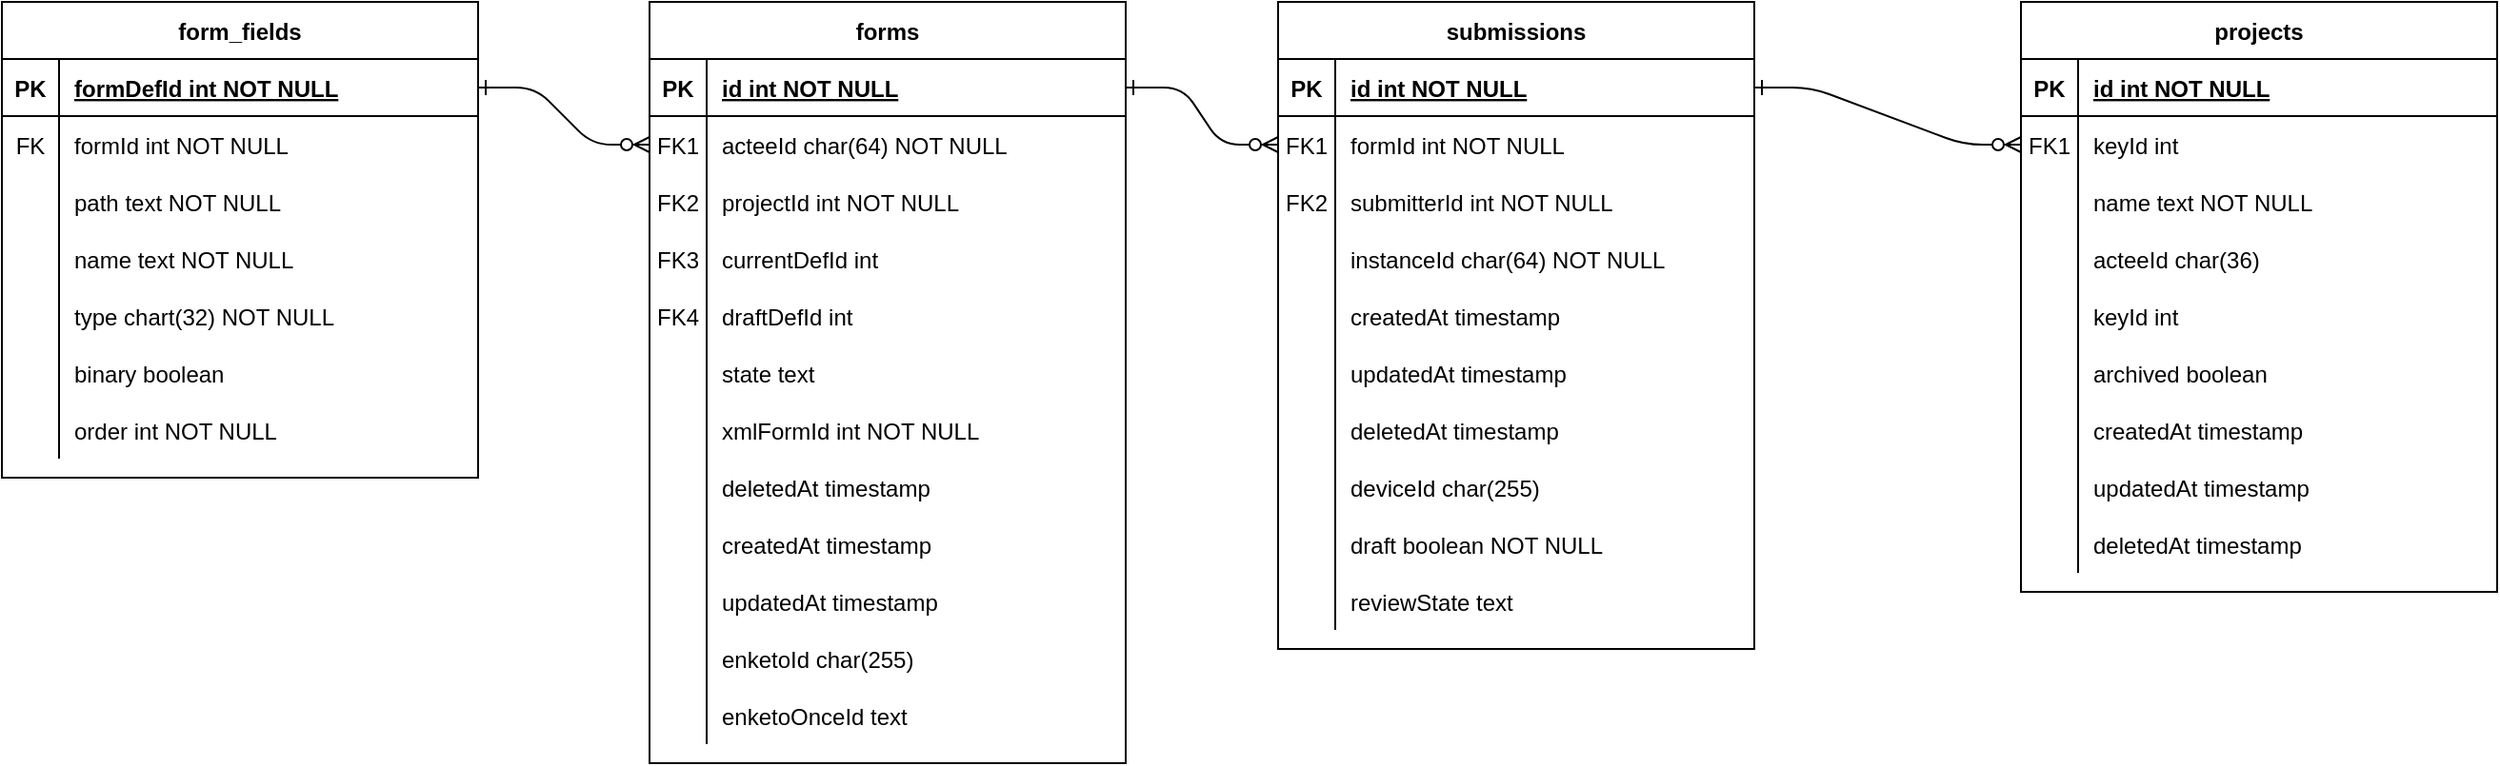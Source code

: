 <mxfile version="15.2.7" type="device"><diagram id="R2lEEEUBdFMjLlhIrx00" name="Page-1"><mxGraphModel dx="2272" dy="805" grid="1" gridSize="10" guides="1" tooltips="1" connect="1" arrows="1" fold="1" page="1" pageScale="1" pageWidth="850" pageHeight="1100" math="0" shadow="0" extFonts="Permanent Marker^https://fonts.googleapis.com/css?family=Permanent+Marker"><root><mxCell id="0"/><mxCell id="1" parent="0"/><mxCell id="C-vyLk0tnHw3VtMMgP7b-1" value="" style="edgeStyle=entityRelationEdgeStyle;endArrow=ERzeroToMany;startArrow=ERone;endFill=1;startFill=0;" parent="1" source="C-vyLk0tnHw3VtMMgP7b-24" target="C-vyLk0tnHw3VtMMgP7b-6" edge="1"><mxGeometry width="100" height="100" relative="1" as="geometry"><mxPoint x="340" y="720" as="sourcePoint"/><mxPoint x="440" y="620" as="targetPoint"/></mxGeometry></mxCell><mxCell id="C-vyLk0tnHw3VtMMgP7b-12" value="" style="edgeStyle=entityRelationEdgeStyle;endArrow=ERzeroToMany;startArrow=ERone;endFill=1;startFill=0;" parent="1" source="C-vyLk0tnHw3VtMMgP7b-3" target="C-vyLk0tnHw3VtMMgP7b-17" edge="1"><mxGeometry width="100" height="100" relative="1" as="geometry"><mxPoint x="400" y="180" as="sourcePoint"/><mxPoint x="460" y="205" as="targetPoint"/></mxGeometry></mxCell><mxCell id="C-vyLk0tnHw3VtMMgP7b-2" value="submissions" style="shape=table;startSize=30;container=1;collapsible=1;childLayout=tableLayout;fixedRows=1;rowLines=0;fontStyle=1;align=center;resizeLast=1;" parent="1" vertex="1"><mxGeometry x="450" y="120" width="250" height="340" as="geometry"/></mxCell><mxCell id="C-vyLk0tnHw3VtMMgP7b-3" value="" style="shape=partialRectangle;collapsible=0;dropTarget=0;pointerEvents=0;fillColor=none;points=[[0,0.5],[1,0.5]];portConstraint=eastwest;top=0;left=0;right=0;bottom=1;" parent="C-vyLk0tnHw3VtMMgP7b-2" vertex="1"><mxGeometry y="30" width="250" height="30" as="geometry"/></mxCell><mxCell id="C-vyLk0tnHw3VtMMgP7b-4" value="PK" style="shape=partialRectangle;overflow=hidden;connectable=0;fillColor=none;top=0;left=0;bottom=0;right=0;fontStyle=1;" parent="C-vyLk0tnHw3VtMMgP7b-3" vertex="1"><mxGeometry width="30" height="30" as="geometry"/></mxCell><mxCell id="C-vyLk0tnHw3VtMMgP7b-5" value="id int NOT NULL " style="shape=partialRectangle;overflow=hidden;connectable=0;fillColor=none;top=0;left=0;bottom=0;right=0;align=left;spacingLeft=6;fontStyle=5;" parent="C-vyLk0tnHw3VtMMgP7b-3" vertex="1"><mxGeometry x="30" width="220" height="30" as="geometry"/></mxCell><mxCell id="C-vyLk0tnHw3VtMMgP7b-6" value="" style="shape=partialRectangle;collapsible=0;dropTarget=0;pointerEvents=0;fillColor=none;points=[[0,0.5],[1,0.5]];portConstraint=eastwest;top=0;left=0;right=0;bottom=0;" parent="C-vyLk0tnHw3VtMMgP7b-2" vertex="1"><mxGeometry y="60" width="250" height="30" as="geometry"/></mxCell><mxCell id="C-vyLk0tnHw3VtMMgP7b-7" value="FK1" style="shape=partialRectangle;overflow=hidden;connectable=0;fillColor=none;top=0;left=0;bottom=0;right=0;" parent="C-vyLk0tnHw3VtMMgP7b-6" vertex="1"><mxGeometry width="30" height="30" as="geometry"/></mxCell><mxCell id="C-vyLk0tnHw3VtMMgP7b-8" value="formId int NOT NULL" style="shape=partialRectangle;overflow=hidden;connectable=0;fillColor=none;top=0;left=0;bottom=0;right=0;align=left;spacingLeft=6;" parent="C-vyLk0tnHw3VtMMgP7b-6" vertex="1"><mxGeometry x="30" width="220" height="30" as="geometry"/></mxCell><mxCell id="C-vyLk0tnHw3VtMMgP7b-9" value="" style="shape=partialRectangle;collapsible=0;dropTarget=0;pointerEvents=0;fillColor=none;points=[[0,0.5],[1,0.5]];portConstraint=eastwest;top=0;left=0;right=0;bottom=0;" parent="C-vyLk0tnHw3VtMMgP7b-2" vertex="1"><mxGeometry y="90" width="250" height="30" as="geometry"/></mxCell><mxCell id="C-vyLk0tnHw3VtMMgP7b-10" value="FK2" style="shape=partialRectangle;overflow=hidden;connectable=0;fillColor=none;top=0;left=0;bottom=0;right=0;" parent="C-vyLk0tnHw3VtMMgP7b-9" vertex="1"><mxGeometry width="30" height="30" as="geometry"/></mxCell><mxCell id="C-vyLk0tnHw3VtMMgP7b-11" value="submitterId int NOT NULL" style="shape=partialRectangle;overflow=hidden;connectable=0;fillColor=none;top=0;left=0;bottom=0;right=0;align=left;spacingLeft=6;" parent="C-vyLk0tnHw3VtMMgP7b-9" vertex="1"><mxGeometry x="30" width="220" height="30" as="geometry"/></mxCell><mxCell id="kiX-QE92mCOq05nBkpfB-63" value="" style="shape=partialRectangle;collapsible=0;dropTarget=0;pointerEvents=0;fillColor=none;points=[[0,0.5],[1,0.5]];portConstraint=eastwest;top=0;left=0;right=0;bottom=0;" vertex="1" parent="C-vyLk0tnHw3VtMMgP7b-2"><mxGeometry y="120" width="250" height="30" as="geometry"/></mxCell><mxCell id="kiX-QE92mCOq05nBkpfB-64" value="" style="shape=partialRectangle;overflow=hidden;connectable=0;fillColor=none;top=0;left=0;bottom=0;right=0;" vertex="1" parent="kiX-QE92mCOq05nBkpfB-63"><mxGeometry width="30" height="30" as="geometry"/></mxCell><mxCell id="kiX-QE92mCOq05nBkpfB-65" value="instanceId char(64) NOT NULL" style="shape=partialRectangle;overflow=hidden;connectable=0;fillColor=none;top=0;left=0;bottom=0;right=0;align=left;spacingLeft=6;" vertex="1" parent="kiX-QE92mCOq05nBkpfB-63"><mxGeometry x="30" width="220" height="30" as="geometry"/></mxCell><mxCell id="kiX-QE92mCOq05nBkpfB-66" value="" style="shape=partialRectangle;collapsible=0;dropTarget=0;pointerEvents=0;fillColor=none;points=[[0,0.5],[1,0.5]];portConstraint=eastwest;top=0;left=0;right=0;bottom=0;" vertex="1" parent="C-vyLk0tnHw3VtMMgP7b-2"><mxGeometry y="150" width="250" height="30" as="geometry"/></mxCell><mxCell id="kiX-QE92mCOq05nBkpfB-67" value="" style="shape=partialRectangle;overflow=hidden;connectable=0;fillColor=none;top=0;left=0;bottom=0;right=0;" vertex="1" parent="kiX-QE92mCOq05nBkpfB-66"><mxGeometry width="30" height="30" as="geometry"/></mxCell><mxCell id="kiX-QE92mCOq05nBkpfB-68" value="createdAt timestamp" style="shape=partialRectangle;overflow=hidden;connectable=0;fillColor=none;top=0;left=0;bottom=0;right=0;align=left;spacingLeft=6;" vertex="1" parent="kiX-QE92mCOq05nBkpfB-66"><mxGeometry x="30" width="220" height="30" as="geometry"/></mxCell><mxCell id="kiX-QE92mCOq05nBkpfB-69" value="" style="shape=partialRectangle;collapsible=0;dropTarget=0;pointerEvents=0;fillColor=none;points=[[0,0.5],[1,0.5]];portConstraint=eastwest;top=0;left=0;right=0;bottom=0;" vertex="1" parent="C-vyLk0tnHw3VtMMgP7b-2"><mxGeometry y="180" width="250" height="30" as="geometry"/></mxCell><mxCell id="kiX-QE92mCOq05nBkpfB-70" value="" style="shape=partialRectangle;overflow=hidden;connectable=0;fillColor=none;top=0;left=0;bottom=0;right=0;" vertex="1" parent="kiX-QE92mCOq05nBkpfB-69"><mxGeometry width="30" height="30" as="geometry"/></mxCell><mxCell id="kiX-QE92mCOq05nBkpfB-71" value="updatedAt timestamp" style="shape=partialRectangle;overflow=hidden;connectable=0;fillColor=none;top=0;left=0;bottom=0;right=0;align=left;spacingLeft=6;" vertex="1" parent="kiX-QE92mCOq05nBkpfB-69"><mxGeometry x="30" width="220" height="30" as="geometry"/></mxCell><mxCell id="kiX-QE92mCOq05nBkpfB-72" value="" style="shape=partialRectangle;collapsible=0;dropTarget=0;pointerEvents=0;fillColor=none;points=[[0,0.5],[1,0.5]];portConstraint=eastwest;top=0;left=0;right=0;bottom=0;" vertex="1" parent="C-vyLk0tnHw3VtMMgP7b-2"><mxGeometry y="210" width="250" height="30" as="geometry"/></mxCell><mxCell id="kiX-QE92mCOq05nBkpfB-73" value="" style="shape=partialRectangle;overflow=hidden;connectable=0;fillColor=none;top=0;left=0;bottom=0;right=0;" vertex="1" parent="kiX-QE92mCOq05nBkpfB-72"><mxGeometry width="30" height="30" as="geometry"/></mxCell><mxCell id="kiX-QE92mCOq05nBkpfB-74" value="deletedAt timestamp" style="shape=partialRectangle;overflow=hidden;connectable=0;fillColor=none;top=0;left=0;bottom=0;right=0;align=left;spacingLeft=6;" vertex="1" parent="kiX-QE92mCOq05nBkpfB-72"><mxGeometry x="30" width="220" height="30" as="geometry"/></mxCell><mxCell id="kiX-QE92mCOq05nBkpfB-97" value="" style="shape=partialRectangle;collapsible=0;dropTarget=0;pointerEvents=0;fillColor=none;points=[[0,0.5],[1,0.5]];portConstraint=eastwest;top=0;left=0;right=0;bottom=0;" vertex="1" parent="C-vyLk0tnHw3VtMMgP7b-2"><mxGeometry y="240" width="250" height="30" as="geometry"/></mxCell><mxCell id="kiX-QE92mCOq05nBkpfB-98" value="" style="shape=partialRectangle;overflow=hidden;connectable=0;fillColor=none;top=0;left=0;bottom=0;right=0;" vertex="1" parent="kiX-QE92mCOq05nBkpfB-97"><mxGeometry width="30" height="30" as="geometry"/></mxCell><mxCell id="kiX-QE92mCOq05nBkpfB-99" value="deviceId char(255)" style="shape=partialRectangle;overflow=hidden;connectable=0;fillColor=none;top=0;left=0;bottom=0;right=0;align=left;spacingLeft=6;" vertex="1" parent="kiX-QE92mCOq05nBkpfB-97"><mxGeometry x="30" width="220" height="30" as="geometry"/></mxCell><mxCell id="kiX-QE92mCOq05nBkpfB-100" value="" style="shape=partialRectangle;collapsible=0;dropTarget=0;pointerEvents=0;fillColor=none;points=[[0,0.5],[1,0.5]];portConstraint=eastwest;top=0;left=0;right=0;bottom=0;" vertex="1" parent="C-vyLk0tnHw3VtMMgP7b-2"><mxGeometry y="270" width="250" height="30" as="geometry"/></mxCell><mxCell id="kiX-QE92mCOq05nBkpfB-101" value="" style="shape=partialRectangle;overflow=hidden;connectable=0;fillColor=none;top=0;left=0;bottom=0;right=0;" vertex="1" parent="kiX-QE92mCOq05nBkpfB-100"><mxGeometry width="30" height="30" as="geometry"/></mxCell><mxCell id="kiX-QE92mCOq05nBkpfB-102" value="draft boolean NOT NULL" style="shape=partialRectangle;overflow=hidden;connectable=0;fillColor=none;top=0;left=0;bottom=0;right=0;align=left;spacingLeft=6;" vertex="1" parent="kiX-QE92mCOq05nBkpfB-100"><mxGeometry x="30" width="220" height="30" as="geometry"/></mxCell><mxCell id="kiX-QE92mCOq05nBkpfB-131" value="" style="shape=partialRectangle;collapsible=0;dropTarget=0;pointerEvents=0;fillColor=none;points=[[0,0.5],[1,0.5]];portConstraint=eastwest;top=0;left=0;right=0;bottom=0;" vertex="1" parent="C-vyLk0tnHw3VtMMgP7b-2"><mxGeometry y="300" width="250" height="30" as="geometry"/></mxCell><mxCell id="kiX-QE92mCOq05nBkpfB-132" value="" style="shape=partialRectangle;overflow=hidden;connectable=0;fillColor=none;top=0;left=0;bottom=0;right=0;" vertex="1" parent="kiX-QE92mCOq05nBkpfB-131"><mxGeometry width="30" height="30" as="geometry"/></mxCell><mxCell id="kiX-QE92mCOq05nBkpfB-133" value="reviewState text" style="shape=partialRectangle;overflow=hidden;connectable=0;fillColor=none;top=0;left=0;bottom=0;right=0;align=left;spacingLeft=6;" vertex="1" parent="kiX-QE92mCOq05nBkpfB-131"><mxGeometry x="30" width="220" height="30" as="geometry"/></mxCell><mxCell id="C-vyLk0tnHw3VtMMgP7b-13" value="projects" style="shape=table;startSize=30;container=1;collapsible=1;childLayout=tableLayout;fixedRows=1;rowLines=0;fontStyle=1;align=center;resizeLast=1;" parent="1" vertex="1"><mxGeometry x="840" y="120" width="250" height="310" as="geometry"/></mxCell><mxCell id="C-vyLk0tnHw3VtMMgP7b-14" value="" style="shape=partialRectangle;collapsible=0;dropTarget=0;pointerEvents=0;fillColor=none;points=[[0,0.5],[1,0.5]];portConstraint=eastwest;top=0;left=0;right=0;bottom=1;" parent="C-vyLk0tnHw3VtMMgP7b-13" vertex="1"><mxGeometry y="30" width="250" height="30" as="geometry"/></mxCell><mxCell id="C-vyLk0tnHw3VtMMgP7b-15" value="PK" style="shape=partialRectangle;overflow=hidden;connectable=0;fillColor=none;top=0;left=0;bottom=0;right=0;fontStyle=1;" parent="C-vyLk0tnHw3VtMMgP7b-14" vertex="1"><mxGeometry width="30" height="30" as="geometry"/></mxCell><mxCell id="C-vyLk0tnHw3VtMMgP7b-16" value="id int NOT NULL " style="shape=partialRectangle;overflow=hidden;connectable=0;fillColor=none;top=0;left=0;bottom=0;right=0;align=left;spacingLeft=6;fontStyle=5;" parent="C-vyLk0tnHw3VtMMgP7b-14" vertex="1"><mxGeometry x="30" width="220" height="30" as="geometry"/></mxCell><mxCell id="C-vyLk0tnHw3VtMMgP7b-17" value="" style="shape=partialRectangle;collapsible=0;dropTarget=0;pointerEvents=0;fillColor=none;points=[[0,0.5],[1,0.5]];portConstraint=eastwest;top=0;left=0;right=0;bottom=0;" parent="C-vyLk0tnHw3VtMMgP7b-13" vertex="1"><mxGeometry y="60" width="250" height="30" as="geometry"/></mxCell><mxCell id="C-vyLk0tnHw3VtMMgP7b-18" value="FK1" style="shape=partialRectangle;overflow=hidden;connectable=0;fillColor=none;top=0;left=0;bottom=0;right=0;" parent="C-vyLk0tnHw3VtMMgP7b-17" vertex="1"><mxGeometry width="30" height="30" as="geometry"/></mxCell><mxCell id="C-vyLk0tnHw3VtMMgP7b-19" value="keyId int" style="shape=partialRectangle;overflow=hidden;connectable=0;fillColor=none;top=0;left=0;bottom=0;right=0;align=left;spacingLeft=6;" parent="C-vyLk0tnHw3VtMMgP7b-17" vertex="1"><mxGeometry x="30" width="220" height="30" as="geometry"/></mxCell><mxCell id="C-vyLk0tnHw3VtMMgP7b-20" value="" style="shape=partialRectangle;collapsible=0;dropTarget=0;pointerEvents=0;fillColor=none;points=[[0,0.5],[1,0.5]];portConstraint=eastwest;top=0;left=0;right=0;bottom=0;" parent="C-vyLk0tnHw3VtMMgP7b-13" vertex="1"><mxGeometry y="90" width="250" height="30" as="geometry"/></mxCell><mxCell id="C-vyLk0tnHw3VtMMgP7b-21" value="" style="shape=partialRectangle;overflow=hidden;connectable=0;fillColor=none;top=0;left=0;bottom=0;right=0;" parent="C-vyLk0tnHw3VtMMgP7b-20" vertex="1"><mxGeometry width="30" height="30" as="geometry"/></mxCell><mxCell id="C-vyLk0tnHw3VtMMgP7b-22" value="name text NOT NULL" style="shape=partialRectangle;overflow=hidden;connectable=0;fillColor=none;top=0;left=0;bottom=0;right=0;align=left;spacingLeft=6;" parent="C-vyLk0tnHw3VtMMgP7b-20" vertex="1"><mxGeometry x="30" width="220" height="30" as="geometry"/></mxCell><mxCell id="kiX-QE92mCOq05nBkpfB-134" value="" style="shape=partialRectangle;collapsible=0;dropTarget=0;pointerEvents=0;fillColor=none;points=[[0,0.5],[1,0.5]];portConstraint=eastwest;top=0;left=0;right=0;bottom=0;" vertex="1" parent="C-vyLk0tnHw3VtMMgP7b-13"><mxGeometry y="120" width="250" height="30" as="geometry"/></mxCell><mxCell id="kiX-QE92mCOq05nBkpfB-135" value="" style="shape=partialRectangle;overflow=hidden;connectable=0;fillColor=none;top=0;left=0;bottom=0;right=0;" vertex="1" parent="kiX-QE92mCOq05nBkpfB-134"><mxGeometry width="30" height="30" as="geometry"/></mxCell><mxCell id="kiX-QE92mCOq05nBkpfB-136" value="acteeId char(36)" style="shape=partialRectangle;overflow=hidden;connectable=0;fillColor=none;top=0;left=0;bottom=0;right=0;align=left;spacingLeft=6;" vertex="1" parent="kiX-QE92mCOq05nBkpfB-134"><mxGeometry x="30" width="220" height="30" as="geometry"/></mxCell><mxCell id="kiX-QE92mCOq05nBkpfB-150" value="" style="shape=partialRectangle;collapsible=0;dropTarget=0;pointerEvents=0;fillColor=none;points=[[0,0.5],[1,0.5]];portConstraint=eastwest;top=0;left=0;right=0;bottom=0;" vertex="1" parent="C-vyLk0tnHw3VtMMgP7b-13"><mxGeometry y="150" width="250" height="30" as="geometry"/></mxCell><mxCell id="kiX-QE92mCOq05nBkpfB-151" value="" style="shape=partialRectangle;overflow=hidden;connectable=0;fillColor=none;top=0;left=0;bottom=0;right=0;" vertex="1" parent="kiX-QE92mCOq05nBkpfB-150"><mxGeometry width="30" height="30" as="geometry"/></mxCell><mxCell id="kiX-QE92mCOq05nBkpfB-152" value="keyId int" style="shape=partialRectangle;overflow=hidden;connectable=0;fillColor=none;top=0;left=0;bottom=0;right=0;align=left;spacingLeft=6;" vertex="1" parent="kiX-QE92mCOq05nBkpfB-150"><mxGeometry x="30" width="220" height="30" as="geometry"/></mxCell><mxCell id="kiX-QE92mCOq05nBkpfB-153" value="" style="shape=partialRectangle;collapsible=0;dropTarget=0;pointerEvents=0;fillColor=none;points=[[0,0.5],[1,0.5]];portConstraint=eastwest;top=0;left=0;right=0;bottom=0;" vertex="1" parent="C-vyLk0tnHw3VtMMgP7b-13"><mxGeometry y="180" width="250" height="30" as="geometry"/></mxCell><mxCell id="kiX-QE92mCOq05nBkpfB-154" value="" style="shape=partialRectangle;overflow=hidden;connectable=0;fillColor=none;top=0;left=0;bottom=0;right=0;" vertex="1" parent="kiX-QE92mCOq05nBkpfB-153"><mxGeometry width="30" height="30" as="geometry"/></mxCell><mxCell id="kiX-QE92mCOq05nBkpfB-155" value="archived boolean" style="shape=partialRectangle;overflow=hidden;connectable=0;fillColor=none;top=0;left=0;bottom=0;right=0;align=left;spacingLeft=6;" vertex="1" parent="kiX-QE92mCOq05nBkpfB-153"><mxGeometry x="30" width="220" height="30" as="geometry"/></mxCell><mxCell id="kiX-QE92mCOq05nBkpfB-156" value="" style="shape=partialRectangle;collapsible=0;dropTarget=0;pointerEvents=0;fillColor=none;points=[[0,0.5],[1,0.5]];portConstraint=eastwest;top=0;left=0;right=0;bottom=0;" vertex="1" parent="C-vyLk0tnHw3VtMMgP7b-13"><mxGeometry y="210" width="250" height="30" as="geometry"/></mxCell><mxCell id="kiX-QE92mCOq05nBkpfB-157" value="" style="shape=partialRectangle;overflow=hidden;connectable=0;fillColor=none;top=0;left=0;bottom=0;right=0;" vertex="1" parent="kiX-QE92mCOq05nBkpfB-156"><mxGeometry width="30" height="30" as="geometry"/></mxCell><mxCell id="kiX-QE92mCOq05nBkpfB-158" value="createdAt timestamp" style="shape=partialRectangle;overflow=hidden;connectable=0;fillColor=none;top=0;left=0;bottom=0;right=0;align=left;spacingLeft=6;" vertex="1" parent="kiX-QE92mCOq05nBkpfB-156"><mxGeometry x="30" width="220" height="30" as="geometry"/></mxCell><mxCell id="kiX-QE92mCOq05nBkpfB-159" value="" style="shape=partialRectangle;collapsible=0;dropTarget=0;pointerEvents=0;fillColor=none;points=[[0,0.5],[1,0.5]];portConstraint=eastwest;top=0;left=0;right=0;bottom=0;" vertex="1" parent="C-vyLk0tnHw3VtMMgP7b-13"><mxGeometry y="240" width="250" height="30" as="geometry"/></mxCell><mxCell id="kiX-QE92mCOq05nBkpfB-160" value="" style="shape=partialRectangle;overflow=hidden;connectable=0;fillColor=none;top=0;left=0;bottom=0;right=0;" vertex="1" parent="kiX-QE92mCOq05nBkpfB-159"><mxGeometry width="30" height="30" as="geometry"/></mxCell><mxCell id="kiX-QE92mCOq05nBkpfB-161" value="updatedAt timestamp" style="shape=partialRectangle;overflow=hidden;connectable=0;fillColor=none;top=0;left=0;bottom=0;right=0;align=left;spacingLeft=6;" vertex="1" parent="kiX-QE92mCOq05nBkpfB-159"><mxGeometry x="30" width="220" height="30" as="geometry"/></mxCell><mxCell id="kiX-QE92mCOq05nBkpfB-162" value="" style="shape=partialRectangle;collapsible=0;dropTarget=0;pointerEvents=0;fillColor=none;points=[[0,0.5],[1,0.5]];portConstraint=eastwest;top=0;left=0;right=0;bottom=0;" vertex="1" parent="C-vyLk0tnHw3VtMMgP7b-13"><mxGeometry y="270" width="250" height="30" as="geometry"/></mxCell><mxCell id="kiX-QE92mCOq05nBkpfB-163" value="" style="shape=partialRectangle;overflow=hidden;connectable=0;fillColor=none;top=0;left=0;bottom=0;right=0;" vertex="1" parent="kiX-QE92mCOq05nBkpfB-162"><mxGeometry width="30" height="30" as="geometry"/></mxCell><mxCell id="kiX-QE92mCOq05nBkpfB-164" value="deletedAt timestamp" style="shape=partialRectangle;overflow=hidden;connectable=0;fillColor=none;top=0;left=0;bottom=0;right=0;align=left;spacingLeft=6;" vertex="1" parent="kiX-QE92mCOq05nBkpfB-162"><mxGeometry x="30" width="220" height="30" as="geometry"/></mxCell><mxCell id="C-vyLk0tnHw3VtMMgP7b-23" value="forms" style="shape=table;startSize=30;container=1;collapsible=1;childLayout=tableLayout;fixedRows=1;rowLines=0;fontStyle=1;align=center;resizeLast=1;" parent="1" vertex="1"><mxGeometry x="120" y="120" width="250" height="400" as="geometry"/></mxCell><mxCell id="C-vyLk0tnHw3VtMMgP7b-24" value="" style="shape=partialRectangle;collapsible=0;dropTarget=0;pointerEvents=0;fillColor=none;points=[[0,0.5],[1,0.5]];portConstraint=eastwest;top=0;left=0;right=0;bottom=1;" parent="C-vyLk0tnHw3VtMMgP7b-23" vertex="1"><mxGeometry y="30" width="250" height="30" as="geometry"/></mxCell><mxCell id="C-vyLk0tnHw3VtMMgP7b-25" value="PK" style="shape=partialRectangle;overflow=hidden;connectable=0;fillColor=none;top=0;left=0;bottom=0;right=0;fontStyle=1;" parent="C-vyLk0tnHw3VtMMgP7b-24" vertex="1"><mxGeometry width="30" height="30" as="geometry"/></mxCell><mxCell id="C-vyLk0tnHw3VtMMgP7b-26" value="id int NOT NULL" style="shape=partialRectangle;overflow=hidden;connectable=0;fillColor=none;top=0;left=0;bottom=0;right=0;align=left;spacingLeft=6;fontStyle=5;" parent="C-vyLk0tnHw3VtMMgP7b-24" vertex="1"><mxGeometry x="30" width="220" height="30" as="geometry"/></mxCell><mxCell id="C-vyLk0tnHw3VtMMgP7b-27" value="" style="shape=partialRectangle;collapsible=0;dropTarget=0;pointerEvents=0;fillColor=none;points=[[0,0.5],[1,0.5]];portConstraint=eastwest;top=0;left=0;right=0;bottom=0;" parent="C-vyLk0tnHw3VtMMgP7b-23" vertex="1"><mxGeometry y="60" width="250" height="30" as="geometry"/></mxCell><mxCell id="C-vyLk0tnHw3VtMMgP7b-28" value="FK1" style="shape=partialRectangle;overflow=hidden;connectable=0;fillColor=none;top=0;left=0;bottom=0;right=0;" parent="C-vyLk0tnHw3VtMMgP7b-27" vertex="1"><mxGeometry width="30" height="30" as="geometry"/></mxCell><mxCell id="C-vyLk0tnHw3VtMMgP7b-29" value="acteeId char(64) NOT NULL" style="shape=partialRectangle;overflow=hidden;connectable=0;fillColor=none;top=0;left=0;bottom=0;right=0;align=left;spacingLeft=6;" parent="C-vyLk0tnHw3VtMMgP7b-27" vertex="1"><mxGeometry x="30" width="220" height="30" as="geometry"/></mxCell><mxCell id="0vGti9g3dwfe3owfsVQz-1" value="" style="shape=partialRectangle;collapsible=0;dropTarget=0;pointerEvents=0;fillColor=none;points=[[0,0.5],[1,0.5]];portConstraint=eastwest;top=0;left=0;right=0;bottom=0;" parent="C-vyLk0tnHw3VtMMgP7b-23" vertex="1"><mxGeometry y="90" width="250" height="30" as="geometry"/></mxCell><mxCell id="0vGti9g3dwfe3owfsVQz-2" value="FK2" style="shape=partialRectangle;overflow=hidden;connectable=0;fillColor=none;top=0;left=0;bottom=0;right=0;" parent="0vGti9g3dwfe3owfsVQz-1" vertex="1"><mxGeometry width="30" height="30" as="geometry"/></mxCell><mxCell id="0vGti9g3dwfe3owfsVQz-3" value="projectId int NOT NULL" style="shape=partialRectangle;overflow=hidden;connectable=0;fillColor=none;top=0;left=0;bottom=0;right=0;align=left;spacingLeft=6;" parent="0vGti9g3dwfe3owfsVQz-1" vertex="1"><mxGeometry x="30" width="220" height="30" as="geometry"/></mxCell><mxCell id="0vGti9g3dwfe3owfsVQz-14" value="" style="shape=partialRectangle;collapsible=0;dropTarget=0;pointerEvents=0;fillColor=none;points=[[0,0.5],[1,0.5]];portConstraint=eastwest;top=0;left=0;right=0;bottom=0;" parent="C-vyLk0tnHw3VtMMgP7b-23" vertex="1"><mxGeometry y="120" width="250" height="30" as="geometry"/></mxCell><mxCell id="0vGti9g3dwfe3owfsVQz-15" value="FK3" style="shape=partialRectangle;overflow=hidden;connectable=0;fillColor=none;top=0;left=0;bottom=0;right=0;" parent="0vGti9g3dwfe3owfsVQz-14" vertex="1"><mxGeometry width="30" height="30" as="geometry"/></mxCell><mxCell id="0vGti9g3dwfe3owfsVQz-16" value="currentDefId int" style="shape=partialRectangle;overflow=hidden;connectable=0;fillColor=none;top=0;left=0;bottom=0;right=0;align=left;spacingLeft=6;" parent="0vGti9g3dwfe3owfsVQz-14" vertex="1"><mxGeometry x="30" width="220" height="30" as="geometry"/></mxCell><mxCell id="0vGti9g3dwfe3owfsVQz-17" value="" style="shape=partialRectangle;collapsible=0;dropTarget=0;pointerEvents=0;fillColor=none;points=[[0,0.5],[1,0.5]];portConstraint=eastwest;top=0;left=0;right=0;bottom=0;" parent="C-vyLk0tnHw3VtMMgP7b-23" vertex="1"><mxGeometry y="150" width="250" height="30" as="geometry"/></mxCell><mxCell id="0vGti9g3dwfe3owfsVQz-18" value="FK4" style="shape=partialRectangle;overflow=hidden;connectable=0;fillColor=none;top=0;left=0;bottom=0;right=0;" parent="0vGti9g3dwfe3owfsVQz-17" vertex="1"><mxGeometry width="30" height="30" as="geometry"/></mxCell><mxCell id="0vGti9g3dwfe3owfsVQz-19" value="draftDefId int" style="shape=partialRectangle;overflow=hidden;connectable=0;fillColor=none;top=0;left=0;bottom=0;right=0;align=left;spacingLeft=6;" parent="0vGti9g3dwfe3owfsVQz-17" vertex="1"><mxGeometry x="30" width="220" height="30" as="geometry"/></mxCell><mxCell id="0vGti9g3dwfe3owfsVQz-20" value="" style="shape=partialRectangle;collapsible=0;dropTarget=0;pointerEvents=0;fillColor=none;points=[[0,0.5],[1,0.5]];portConstraint=eastwest;top=0;left=0;right=0;bottom=0;" parent="C-vyLk0tnHw3VtMMgP7b-23" vertex="1"><mxGeometry y="180" width="250" height="30" as="geometry"/></mxCell><mxCell id="0vGti9g3dwfe3owfsVQz-21" value="" style="shape=partialRectangle;overflow=hidden;connectable=0;fillColor=none;top=0;left=0;bottom=0;right=0;" parent="0vGti9g3dwfe3owfsVQz-20" vertex="1"><mxGeometry width="30" height="30" as="geometry"/></mxCell><mxCell id="0vGti9g3dwfe3owfsVQz-22" value="state text" style="shape=partialRectangle;overflow=hidden;connectable=0;fillColor=none;top=0;left=0;bottom=0;right=0;align=left;spacingLeft=6;" parent="0vGti9g3dwfe3owfsVQz-20" vertex="1"><mxGeometry x="30" width="220" height="30" as="geometry"/></mxCell><mxCell id="0vGti9g3dwfe3owfsVQz-23" value="" style="shape=partialRectangle;collapsible=0;dropTarget=0;pointerEvents=0;fillColor=none;points=[[0,0.5],[1,0.5]];portConstraint=eastwest;top=0;left=0;right=0;bottom=0;" parent="C-vyLk0tnHw3VtMMgP7b-23" vertex="1"><mxGeometry y="210" width="250" height="30" as="geometry"/></mxCell><mxCell id="0vGti9g3dwfe3owfsVQz-24" value="" style="shape=partialRectangle;overflow=hidden;connectable=0;fillColor=none;top=0;left=0;bottom=0;right=0;" parent="0vGti9g3dwfe3owfsVQz-23" vertex="1"><mxGeometry width="30" height="30" as="geometry"/></mxCell><mxCell id="0vGti9g3dwfe3owfsVQz-25" value="xmlFormId int NOT NULL" style="shape=partialRectangle;overflow=hidden;connectable=0;fillColor=none;top=0;left=0;bottom=0;right=0;align=left;spacingLeft=6;" parent="0vGti9g3dwfe3owfsVQz-23" vertex="1"><mxGeometry x="30" width="220" height="30" as="geometry"/></mxCell><mxCell id="0vGti9g3dwfe3owfsVQz-26" value="" style="shape=partialRectangle;collapsible=0;dropTarget=0;pointerEvents=0;fillColor=none;points=[[0,0.5],[1,0.5]];portConstraint=eastwest;top=0;left=0;right=0;bottom=0;" parent="C-vyLk0tnHw3VtMMgP7b-23" vertex="1"><mxGeometry y="240" width="250" height="30" as="geometry"/></mxCell><mxCell id="0vGti9g3dwfe3owfsVQz-27" value="" style="shape=partialRectangle;overflow=hidden;connectable=0;fillColor=none;top=0;left=0;bottom=0;right=0;" parent="0vGti9g3dwfe3owfsVQz-26" vertex="1"><mxGeometry width="30" height="30" as="geometry"/></mxCell><mxCell id="0vGti9g3dwfe3owfsVQz-28" value="deletedAt timestamp" style="shape=partialRectangle;overflow=hidden;connectable=0;fillColor=none;top=0;left=0;bottom=0;right=0;align=left;spacingLeft=6;" parent="0vGti9g3dwfe3owfsVQz-26" vertex="1"><mxGeometry x="30" width="220" height="30" as="geometry"/></mxCell><mxCell id="0vGti9g3dwfe3owfsVQz-29" value="" style="shape=partialRectangle;collapsible=0;dropTarget=0;pointerEvents=0;fillColor=none;points=[[0,0.5],[1,0.5]];portConstraint=eastwest;top=0;left=0;right=0;bottom=0;" parent="C-vyLk0tnHw3VtMMgP7b-23" vertex="1"><mxGeometry y="270" width="250" height="30" as="geometry"/></mxCell><mxCell id="0vGti9g3dwfe3owfsVQz-30" value="" style="shape=partialRectangle;overflow=hidden;connectable=0;fillColor=none;top=0;left=0;bottom=0;right=0;" parent="0vGti9g3dwfe3owfsVQz-29" vertex="1"><mxGeometry width="30" height="30" as="geometry"/></mxCell><mxCell id="0vGti9g3dwfe3owfsVQz-31" value="createdAt timestamp" style="shape=partialRectangle;overflow=hidden;connectable=0;fillColor=none;top=0;left=0;bottom=0;right=0;align=left;spacingLeft=6;" parent="0vGti9g3dwfe3owfsVQz-29" vertex="1"><mxGeometry x="30" width="220" height="30" as="geometry"/></mxCell><mxCell id="0vGti9g3dwfe3owfsVQz-32" value="" style="shape=partialRectangle;collapsible=0;dropTarget=0;pointerEvents=0;fillColor=none;points=[[0,0.5],[1,0.5]];portConstraint=eastwest;top=0;left=0;right=0;bottom=0;" parent="C-vyLk0tnHw3VtMMgP7b-23" vertex="1"><mxGeometry y="300" width="250" height="30" as="geometry"/></mxCell><mxCell id="0vGti9g3dwfe3owfsVQz-33" value="" style="shape=partialRectangle;overflow=hidden;connectable=0;fillColor=none;top=0;left=0;bottom=0;right=0;" parent="0vGti9g3dwfe3owfsVQz-32" vertex="1"><mxGeometry width="30" height="30" as="geometry"/></mxCell><mxCell id="0vGti9g3dwfe3owfsVQz-34" value="updatedAt timestamp" style="shape=partialRectangle;overflow=hidden;connectable=0;fillColor=none;top=0;left=0;bottom=0;right=0;align=left;spacingLeft=6;" parent="0vGti9g3dwfe3owfsVQz-32" vertex="1"><mxGeometry x="30" width="220" height="30" as="geometry"/></mxCell><mxCell id="0vGti9g3dwfe3owfsVQz-38" value="" style="shape=partialRectangle;collapsible=0;dropTarget=0;pointerEvents=0;fillColor=none;points=[[0,0.5],[1,0.5]];portConstraint=eastwest;top=0;left=0;right=0;bottom=0;" parent="C-vyLk0tnHw3VtMMgP7b-23" vertex="1"><mxGeometry y="330" width="250" height="30" as="geometry"/></mxCell><mxCell id="0vGti9g3dwfe3owfsVQz-39" value="" style="shape=partialRectangle;overflow=hidden;connectable=0;fillColor=none;top=0;left=0;bottom=0;right=0;" parent="0vGti9g3dwfe3owfsVQz-38" vertex="1"><mxGeometry width="30" height="30" as="geometry"/></mxCell><mxCell id="0vGti9g3dwfe3owfsVQz-40" value="enketoId char(255)" style="shape=partialRectangle;overflow=hidden;connectable=0;fillColor=none;top=0;left=0;bottom=0;right=0;align=left;spacingLeft=6;" parent="0vGti9g3dwfe3owfsVQz-38" vertex="1"><mxGeometry x="30" width="220" height="30" as="geometry"/></mxCell><mxCell id="0vGti9g3dwfe3owfsVQz-41" value="" style="shape=partialRectangle;collapsible=0;dropTarget=0;pointerEvents=0;fillColor=none;points=[[0,0.5],[1,0.5]];portConstraint=eastwest;top=0;left=0;right=0;bottom=0;" parent="C-vyLk0tnHw3VtMMgP7b-23" vertex="1"><mxGeometry y="360" width="250" height="30" as="geometry"/></mxCell><mxCell id="0vGti9g3dwfe3owfsVQz-42" value="" style="shape=partialRectangle;overflow=hidden;connectable=0;fillColor=none;top=0;left=0;bottom=0;right=0;" parent="0vGti9g3dwfe3owfsVQz-41" vertex="1"><mxGeometry width="30" height="30" as="geometry"/></mxCell><mxCell id="0vGti9g3dwfe3owfsVQz-43" value="enketoOnceId text" style="shape=partialRectangle;overflow=hidden;connectable=0;fillColor=none;top=0;left=0;bottom=0;right=0;align=left;spacingLeft=6;" parent="0vGti9g3dwfe3owfsVQz-41" vertex="1"><mxGeometry x="30" width="220" height="30" as="geometry"/></mxCell><mxCell id="kiX-QE92mCOq05nBkpfB-41" value="form_fields" style="shape=table;startSize=30;container=1;collapsible=1;childLayout=tableLayout;fixedRows=1;rowLines=0;fontStyle=1;align=center;resizeLast=1;" vertex="1" parent="1"><mxGeometry x="-220" y="120" width="250" height="250" as="geometry"/></mxCell><mxCell id="kiX-QE92mCOq05nBkpfB-42" value="" style="shape=partialRectangle;collapsible=0;dropTarget=0;pointerEvents=0;fillColor=none;top=0;left=0;bottom=1;right=0;points=[[0,0.5],[1,0.5]];portConstraint=eastwest;" vertex="1" parent="kiX-QE92mCOq05nBkpfB-41"><mxGeometry y="30" width="250" height="30" as="geometry"/></mxCell><mxCell id="kiX-QE92mCOq05nBkpfB-43" value="PK" style="shape=partialRectangle;connectable=0;fillColor=none;top=0;left=0;bottom=0;right=0;fontStyle=1;overflow=hidden;" vertex="1" parent="kiX-QE92mCOq05nBkpfB-42"><mxGeometry width="30" height="30" as="geometry"/></mxCell><mxCell id="kiX-QE92mCOq05nBkpfB-44" value="formDefId int NOT NULL" style="shape=partialRectangle;connectable=0;fillColor=none;top=0;left=0;bottom=0;right=0;align=left;spacingLeft=6;fontStyle=5;overflow=hidden;" vertex="1" parent="kiX-QE92mCOq05nBkpfB-42"><mxGeometry x="30" width="220" height="30" as="geometry"/></mxCell><mxCell id="kiX-QE92mCOq05nBkpfB-45" value="" style="shape=partialRectangle;collapsible=0;dropTarget=0;pointerEvents=0;fillColor=none;top=0;left=0;bottom=0;right=0;points=[[0,0.5],[1,0.5]];portConstraint=eastwest;" vertex="1" parent="kiX-QE92mCOq05nBkpfB-41"><mxGeometry y="60" width="250" height="30" as="geometry"/></mxCell><mxCell id="kiX-QE92mCOq05nBkpfB-46" value="FK" style="shape=partialRectangle;connectable=0;fillColor=none;top=0;left=0;bottom=0;right=0;editable=1;overflow=hidden;" vertex="1" parent="kiX-QE92mCOq05nBkpfB-45"><mxGeometry width="30" height="30" as="geometry"/></mxCell><mxCell id="kiX-QE92mCOq05nBkpfB-47" value="formId int NOT NULL" style="shape=partialRectangle;connectable=0;fillColor=none;top=0;left=0;bottom=0;right=0;align=left;spacingLeft=6;overflow=hidden;" vertex="1" parent="kiX-QE92mCOq05nBkpfB-45"><mxGeometry x="30" width="220" height="30" as="geometry"/></mxCell><mxCell id="kiX-QE92mCOq05nBkpfB-48" value="" style="shape=partialRectangle;collapsible=0;dropTarget=0;pointerEvents=0;fillColor=none;top=0;left=0;bottom=0;right=0;points=[[0,0.5],[1,0.5]];portConstraint=eastwest;" vertex="1" parent="kiX-QE92mCOq05nBkpfB-41"><mxGeometry y="90" width="250" height="30" as="geometry"/></mxCell><mxCell id="kiX-QE92mCOq05nBkpfB-49" value="" style="shape=partialRectangle;connectable=0;fillColor=none;top=0;left=0;bottom=0;right=0;editable=1;overflow=hidden;" vertex="1" parent="kiX-QE92mCOq05nBkpfB-48"><mxGeometry width="30" height="30" as="geometry"/></mxCell><mxCell id="kiX-QE92mCOq05nBkpfB-50" value="path text NOT NULL" style="shape=partialRectangle;connectable=0;fillColor=none;top=0;left=0;bottom=0;right=0;align=left;spacingLeft=6;overflow=hidden;" vertex="1" parent="kiX-QE92mCOq05nBkpfB-48"><mxGeometry x="30" width="220" height="30" as="geometry"/></mxCell><mxCell id="kiX-QE92mCOq05nBkpfB-51" value="" style="shape=partialRectangle;collapsible=0;dropTarget=0;pointerEvents=0;fillColor=none;top=0;left=0;bottom=0;right=0;points=[[0,0.5],[1,0.5]];portConstraint=eastwest;" vertex="1" parent="kiX-QE92mCOq05nBkpfB-41"><mxGeometry y="120" width="250" height="30" as="geometry"/></mxCell><mxCell id="kiX-QE92mCOq05nBkpfB-52" value="" style="shape=partialRectangle;connectable=0;fillColor=none;top=0;left=0;bottom=0;right=0;editable=1;overflow=hidden;" vertex="1" parent="kiX-QE92mCOq05nBkpfB-51"><mxGeometry width="30" height="30" as="geometry"/></mxCell><mxCell id="kiX-QE92mCOq05nBkpfB-53" value="name text NOT NULL" style="shape=partialRectangle;connectable=0;fillColor=none;top=0;left=0;bottom=0;right=0;align=left;spacingLeft=6;overflow=hidden;" vertex="1" parent="kiX-QE92mCOq05nBkpfB-51"><mxGeometry x="30" width="220" height="30" as="geometry"/></mxCell><mxCell id="kiX-QE92mCOq05nBkpfB-54" value="" style="shape=partialRectangle;collapsible=0;dropTarget=0;pointerEvents=0;fillColor=none;top=0;left=0;bottom=0;right=0;points=[[0,0.5],[1,0.5]];portConstraint=eastwest;" vertex="1" parent="kiX-QE92mCOq05nBkpfB-41"><mxGeometry y="150" width="250" height="30" as="geometry"/></mxCell><mxCell id="kiX-QE92mCOq05nBkpfB-55" value="" style="shape=partialRectangle;connectable=0;fillColor=none;top=0;left=0;bottom=0;right=0;editable=1;overflow=hidden;" vertex="1" parent="kiX-QE92mCOq05nBkpfB-54"><mxGeometry width="30" height="30" as="geometry"/></mxCell><mxCell id="kiX-QE92mCOq05nBkpfB-56" value="type chart(32) NOT NULL" style="shape=partialRectangle;connectable=0;fillColor=none;top=0;left=0;bottom=0;right=0;align=left;spacingLeft=6;overflow=hidden;" vertex="1" parent="kiX-QE92mCOq05nBkpfB-54"><mxGeometry x="30" width="220" height="30" as="geometry"/></mxCell><mxCell id="kiX-QE92mCOq05nBkpfB-57" value="" style="shape=partialRectangle;collapsible=0;dropTarget=0;pointerEvents=0;fillColor=none;top=0;left=0;bottom=0;right=0;points=[[0,0.5],[1,0.5]];portConstraint=eastwest;" vertex="1" parent="kiX-QE92mCOq05nBkpfB-41"><mxGeometry y="180" width="250" height="30" as="geometry"/></mxCell><mxCell id="kiX-QE92mCOq05nBkpfB-58" value="" style="shape=partialRectangle;connectable=0;fillColor=none;top=0;left=0;bottom=0;right=0;editable=1;overflow=hidden;" vertex="1" parent="kiX-QE92mCOq05nBkpfB-57"><mxGeometry width="30" height="30" as="geometry"/></mxCell><mxCell id="kiX-QE92mCOq05nBkpfB-59" value="binary boolean" style="shape=partialRectangle;connectable=0;fillColor=none;top=0;left=0;bottom=0;right=0;align=left;spacingLeft=6;overflow=hidden;" vertex="1" parent="kiX-QE92mCOq05nBkpfB-57"><mxGeometry x="30" width="220" height="30" as="geometry"/></mxCell><mxCell id="kiX-QE92mCOq05nBkpfB-60" value="" style="shape=partialRectangle;collapsible=0;dropTarget=0;pointerEvents=0;fillColor=none;top=0;left=0;bottom=0;right=0;points=[[0,0.5],[1,0.5]];portConstraint=eastwest;" vertex="1" parent="kiX-QE92mCOq05nBkpfB-41"><mxGeometry y="210" width="250" height="30" as="geometry"/></mxCell><mxCell id="kiX-QE92mCOq05nBkpfB-61" value="" style="shape=partialRectangle;connectable=0;fillColor=none;top=0;left=0;bottom=0;right=0;editable=1;overflow=hidden;" vertex="1" parent="kiX-QE92mCOq05nBkpfB-60"><mxGeometry width="30" height="30" as="geometry"/></mxCell><mxCell id="kiX-QE92mCOq05nBkpfB-62" value="order int NOT NULL" style="shape=partialRectangle;connectable=0;fillColor=none;top=0;left=0;bottom=0;right=0;align=left;spacingLeft=6;overflow=hidden;" vertex="1" parent="kiX-QE92mCOq05nBkpfB-60"><mxGeometry x="30" width="220" height="30" as="geometry"/></mxCell><mxCell id="kiX-QE92mCOq05nBkpfB-165" value="" style="edgeStyle=entityRelationEdgeStyle;endArrow=ERzeroToMany;startArrow=ERone;endFill=1;startFill=0;exitX=1;exitY=0.5;exitDx=0;exitDy=0;" edge="1" parent="1" source="kiX-QE92mCOq05nBkpfB-42" target="C-vyLk0tnHw3VtMMgP7b-27"><mxGeometry width="100" height="100" relative="1" as="geometry"><mxPoint x="30" y="200" as="sourcePoint"/><mxPoint x="110" y="230" as="targetPoint"/></mxGeometry></mxCell></root></mxGraphModel></diagram></mxfile>